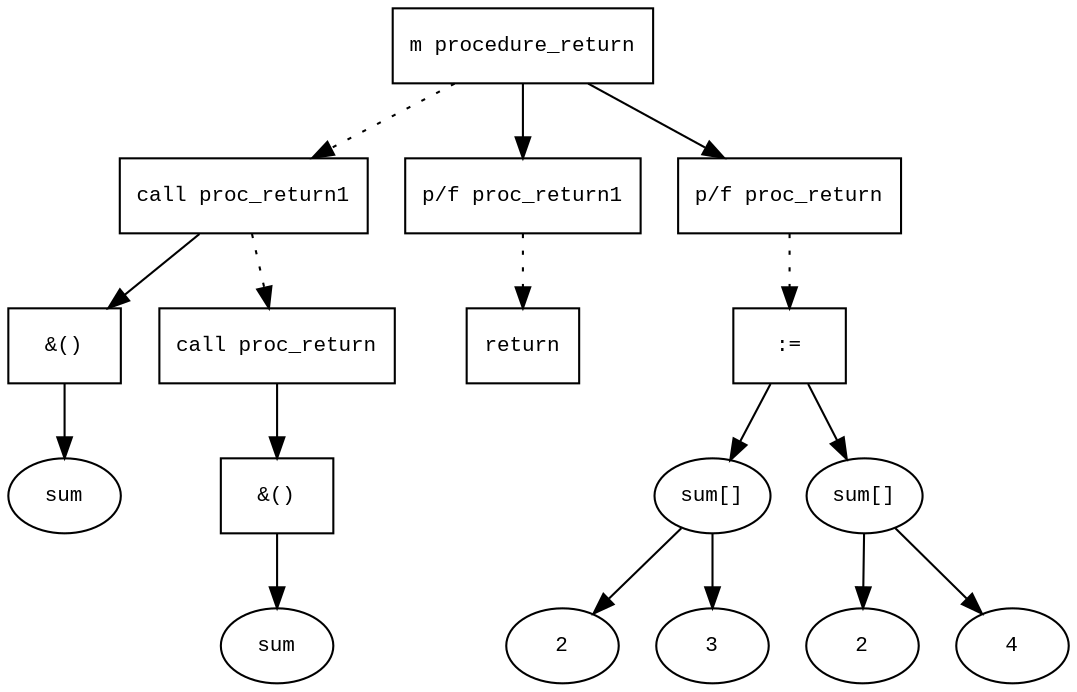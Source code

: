 digraph AST {
  graph [fontname="Times New Roman",fontsize=10];
  node  [fontname="Courier New",fontsize=10];
  edge  [fontname="Times New Roman",fontsize=10];

  node0 [label="m procedure_return",shape=box];
  node17 [label="call proc_return1",shape=box];
  node19 [label="&()",shape=box];
  node18 [label="sum",shape=ellipse];
  node19->node18;
  node17->node19;
  node0 -> node17 [style=dotted];
  node22 [label="call proc_return",shape=box];
  node24 [label="&()",shape=box];
  node23 [label="sum",shape=ellipse];
  node24->node23;
  node22->node24;
  node17 -> node22 [style=dotted];
  node5 [label="p/f proc_return1",shape=box];
  node6 [label="return",shape=box];
  node5 -> node6 [style=dotted];
  node0 -> node5;
  node8 [label="p/f proc_return",shape=box];
  node15 [label=":=",shape=box];
  node9 [label="sum[]",shape=ellipse];
  node10 [label="2",shape=ellipse];
  node9-> node10;
  node11 [label="3",shape=ellipse];
  node9-> node11;
  node15->node9;
  node12 [label="sum[]",shape=ellipse];
  node13 [label="2",shape=ellipse];
  node12-> node13;
  node14 [label="4",shape=ellipse];
  node12-> node14;
  node15->node12;
  node8 -> node15 [style=dotted];
  node0 -> node8;
}
